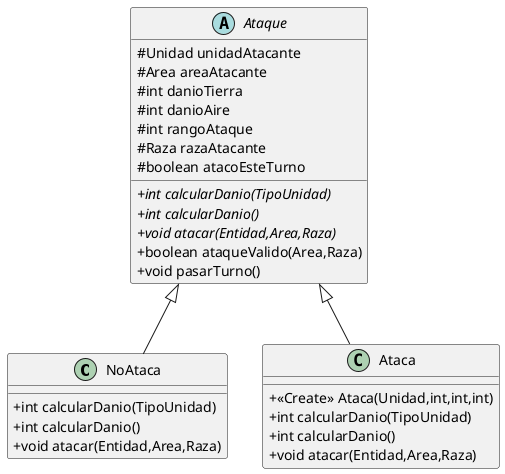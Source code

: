 @startuml
skinparam classAttributeIconSize 0
class NoAtaca {
+ int calcularDanio(TipoUnidad)
+ int calcularDanio()
+ void atacar(Entidad,Area,Raza)
}
class Ataca {
+ <<Create>> Ataca(Unidad,int,int,int)
+ int calcularDanio(TipoUnidad)
+ int calcularDanio()
+ void atacar(Entidad,Area,Raza)
}
abstract class Ataque {
# Unidad unidadAtacante
# Area areaAtacante
# int danioTierra
# int danioAire
# int rangoAtaque
# Raza razaAtacante
# boolean atacoEsteTurno
+ {abstract}int calcularDanio(TipoUnidad)
+ {abstract}int calcularDanio()
+ {abstract}void atacar(Entidad,Area,Raza)
+ boolean ataqueValido(Area,Raza)
+ void pasarTurno()
}


Ataque <|-- NoAtaca
Ataque <|-- Ataca
@enduml